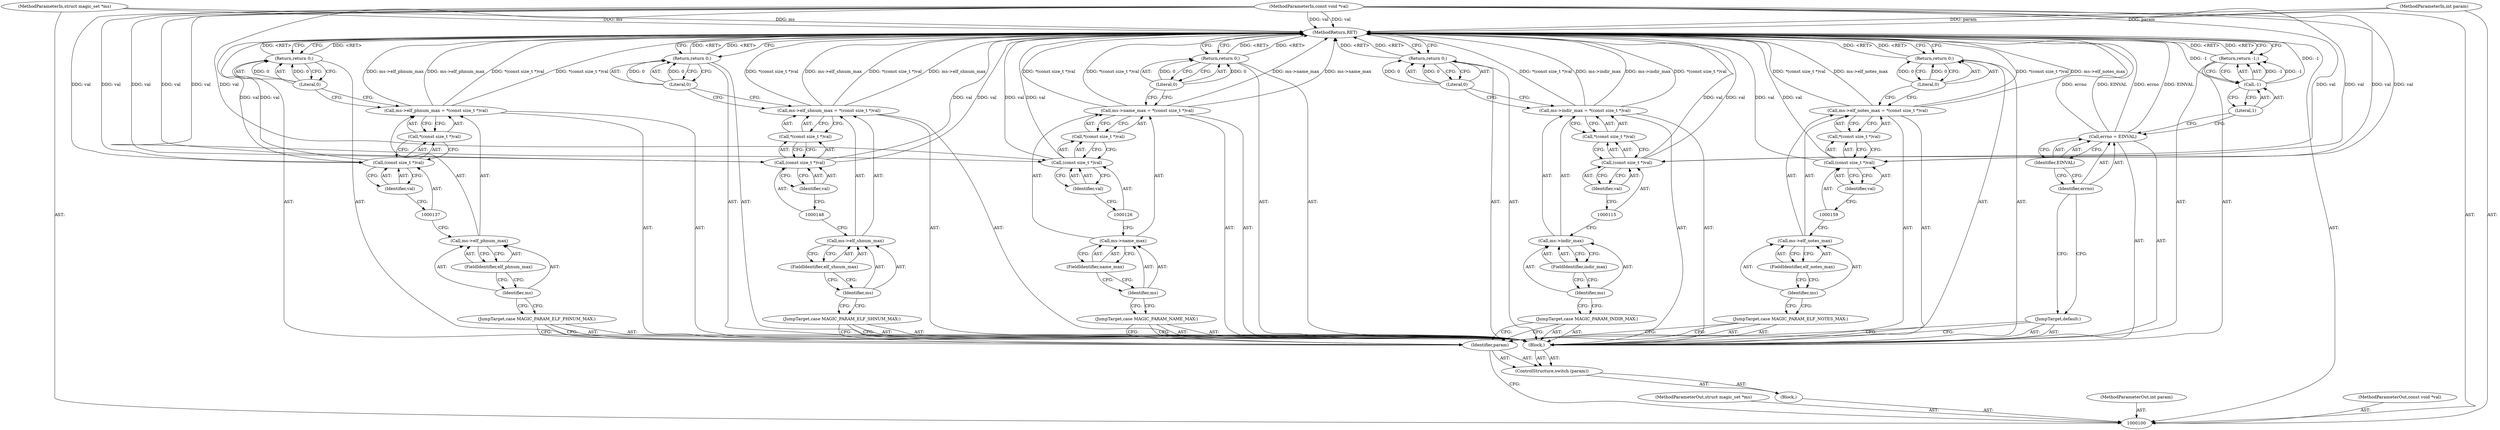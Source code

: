 digraph "0_file_ce90e05774dd77d86cfc8dfa6da57b32816841c4_1" {
"1000170" [label="(MethodReturn,RET)"];
"1000101" [label="(MethodParameterIn,struct magic_set *ms)"];
"1000200" [label="(MethodParameterOut,struct magic_set *ms)"];
"1000102" [label="(MethodParameterIn,int param)"];
"1000201" [label="(MethodParameterOut,int param)"];
"1000103" [label="(MethodParameterIn,const void *val)"];
"1000202" [label="(MethodParameterOut,const void *val)"];
"1000130" [label="(JumpTarget,case MAGIC_PARAM_ELF_PHNUM_MAX:)"];
"1000131" [label="(Call,ms->elf_phnum_max = *(const size_t *)val)"];
"1000132" [label="(Call,ms->elf_phnum_max)"];
"1000133" [label="(Identifier,ms)"];
"1000135" [label="(Call,*(const size_t *)val)"];
"1000136" [label="(Call,(const size_t *)val)"];
"1000138" [label="(Identifier,val)"];
"1000134" [label="(FieldIdentifier,elf_phnum_max)"];
"1000139" [label="(Return,return 0;)"];
"1000140" [label="(Literal,0)"];
"1000141" [label="(JumpTarget,case MAGIC_PARAM_ELF_SHNUM_MAX:)"];
"1000146" [label="(Call,*(const size_t *)val)"];
"1000147" [label="(Call,(const size_t *)val)"];
"1000142" [label="(Call,ms->elf_shnum_max = *(const size_t *)val)"];
"1000143" [label="(Call,ms->elf_shnum_max)"];
"1000144" [label="(Identifier,ms)"];
"1000149" [label="(Identifier,val)"];
"1000145" [label="(FieldIdentifier,elf_shnum_max)"];
"1000151" [label="(Literal,0)"];
"1000150" [label="(Return,return 0;)"];
"1000152" [label="(JumpTarget,case MAGIC_PARAM_ELF_NOTES_MAX:)"];
"1000153" [label="(Call,ms->elf_notes_max = *(const size_t *)val)"];
"1000154" [label="(Call,ms->elf_notes_max)"];
"1000155" [label="(Identifier,ms)"];
"1000157" [label="(Call,*(const size_t *)val)"];
"1000158" [label="(Call,(const size_t *)val)"];
"1000160" [label="(Identifier,val)"];
"1000156" [label="(FieldIdentifier,elf_notes_max)"];
"1000161" [label="(Return,return 0;)"];
"1000162" [label="(Literal,0)"];
"1000163" [label="(JumpTarget,default:)"];
"1000104" [label="(Block,)"];
"1000166" [label="(Identifier,EINVAL)"];
"1000164" [label="(Call,errno = EINVAL)"];
"1000165" [label="(Identifier,errno)"];
"1000168" [label="(Call,-1)"];
"1000169" [label="(Literal,1)"];
"1000167" [label="(Return,return -1;)"];
"1000105" [label="(ControlStructure,switch (param))"];
"1000107" [label="(Block,)"];
"1000106" [label="(Identifier,param)"];
"1000108" [label="(JumpTarget,case MAGIC_PARAM_INDIR_MAX:)"];
"1000113" [label="(Call,*(const size_t *)val)"];
"1000114" [label="(Call,(const size_t *)val)"];
"1000109" [label="(Call,ms->indir_max = *(const size_t *)val)"];
"1000110" [label="(Call,ms->indir_max)"];
"1000111" [label="(Identifier,ms)"];
"1000116" [label="(Identifier,val)"];
"1000112" [label="(FieldIdentifier,indir_max)"];
"1000117" [label="(Return,return 0;)"];
"1000118" [label="(Literal,0)"];
"1000119" [label="(JumpTarget,case MAGIC_PARAM_NAME_MAX:)"];
"1000124" [label="(Call,*(const size_t *)val)"];
"1000125" [label="(Call,(const size_t *)val)"];
"1000120" [label="(Call,ms->name_max = *(const size_t *)val)"];
"1000121" [label="(Call,ms->name_max)"];
"1000122" [label="(Identifier,ms)"];
"1000127" [label="(Identifier,val)"];
"1000123" [label="(FieldIdentifier,name_max)"];
"1000128" [label="(Return,return 0;)"];
"1000129" [label="(Literal,0)"];
"1000170" -> "1000100"  [label="AST: "];
"1000170" -> "1000117"  [label="CFG: "];
"1000170" -> "1000128"  [label="CFG: "];
"1000170" -> "1000139"  [label="CFG: "];
"1000170" -> "1000150"  [label="CFG: "];
"1000170" -> "1000161"  [label="CFG: "];
"1000170" -> "1000167"  [label="CFG: "];
"1000139" -> "1000170"  [label="DDG: <RET>"];
"1000161" -> "1000170"  [label="DDG: <RET>"];
"1000153" -> "1000170"  [label="DDG: *(const size_t *)val"];
"1000153" -> "1000170"  [label="DDG: ms->elf_notes_max"];
"1000131" -> "1000170"  [label="DDG: ms->elf_phnum_max"];
"1000131" -> "1000170"  [label="DDG: *(const size_t *)val"];
"1000164" -> "1000170"  [label="DDG: EINVAL"];
"1000164" -> "1000170"  [label="DDG: errno"];
"1000120" -> "1000170"  [label="DDG: ms->name_max"];
"1000120" -> "1000170"  [label="DDG: *(const size_t *)val"];
"1000147" -> "1000170"  [label="DDG: val"];
"1000102" -> "1000170"  [label="DDG: param"];
"1000136" -> "1000170"  [label="DDG: val"];
"1000142" -> "1000170"  [label="DDG: *(const size_t *)val"];
"1000142" -> "1000170"  [label="DDG: ms->elf_shnum_max"];
"1000168" -> "1000170"  [label="DDG: -1"];
"1000158" -> "1000170"  [label="DDG: val"];
"1000103" -> "1000170"  [label="DDG: val"];
"1000125" -> "1000170"  [label="DDG: val"];
"1000109" -> "1000170"  [label="DDG: *(const size_t *)val"];
"1000109" -> "1000170"  [label="DDG: ms->indir_max"];
"1000101" -> "1000170"  [label="DDG: ms"];
"1000114" -> "1000170"  [label="DDG: val"];
"1000128" -> "1000170"  [label="DDG: <RET>"];
"1000150" -> "1000170"  [label="DDG: <RET>"];
"1000117" -> "1000170"  [label="DDG: <RET>"];
"1000167" -> "1000170"  [label="DDG: <RET>"];
"1000101" -> "1000100"  [label="AST: "];
"1000101" -> "1000170"  [label="DDG: ms"];
"1000200" -> "1000100"  [label="AST: "];
"1000102" -> "1000100"  [label="AST: "];
"1000102" -> "1000170"  [label="DDG: param"];
"1000201" -> "1000100"  [label="AST: "];
"1000103" -> "1000100"  [label="AST: "];
"1000103" -> "1000170"  [label="DDG: val"];
"1000103" -> "1000114"  [label="DDG: val"];
"1000103" -> "1000125"  [label="DDG: val"];
"1000103" -> "1000136"  [label="DDG: val"];
"1000103" -> "1000147"  [label="DDG: val"];
"1000103" -> "1000158"  [label="DDG: val"];
"1000202" -> "1000100"  [label="AST: "];
"1000130" -> "1000107"  [label="AST: "];
"1000130" -> "1000106"  [label="CFG: "];
"1000133" -> "1000130"  [label="CFG: "];
"1000131" -> "1000107"  [label="AST: "];
"1000131" -> "1000135"  [label="CFG: "];
"1000132" -> "1000131"  [label="AST: "];
"1000135" -> "1000131"  [label="AST: "];
"1000140" -> "1000131"  [label="CFG: "];
"1000131" -> "1000170"  [label="DDG: ms->elf_phnum_max"];
"1000131" -> "1000170"  [label="DDG: *(const size_t *)val"];
"1000132" -> "1000131"  [label="AST: "];
"1000132" -> "1000134"  [label="CFG: "];
"1000133" -> "1000132"  [label="AST: "];
"1000134" -> "1000132"  [label="AST: "];
"1000137" -> "1000132"  [label="CFG: "];
"1000133" -> "1000132"  [label="AST: "];
"1000133" -> "1000130"  [label="CFG: "];
"1000134" -> "1000133"  [label="CFG: "];
"1000135" -> "1000131"  [label="AST: "];
"1000135" -> "1000136"  [label="CFG: "];
"1000136" -> "1000135"  [label="AST: "];
"1000131" -> "1000135"  [label="CFG: "];
"1000136" -> "1000135"  [label="AST: "];
"1000136" -> "1000138"  [label="CFG: "];
"1000137" -> "1000136"  [label="AST: "];
"1000138" -> "1000136"  [label="AST: "];
"1000135" -> "1000136"  [label="CFG: "];
"1000136" -> "1000170"  [label="DDG: val"];
"1000103" -> "1000136"  [label="DDG: val"];
"1000138" -> "1000136"  [label="AST: "];
"1000138" -> "1000137"  [label="CFG: "];
"1000136" -> "1000138"  [label="CFG: "];
"1000134" -> "1000132"  [label="AST: "];
"1000134" -> "1000133"  [label="CFG: "];
"1000132" -> "1000134"  [label="CFG: "];
"1000139" -> "1000107"  [label="AST: "];
"1000139" -> "1000140"  [label="CFG: "];
"1000140" -> "1000139"  [label="AST: "];
"1000170" -> "1000139"  [label="CFG: "];
"1000139" -> "1000170"  [label="DDG: <RET>"];
"1000140" -> "1000139"  [label="DDG: 0"];
"1000140" -> "1000139"  [label="AST: "];
"1000140" -> "1000131"  [label="CFG: "];
"1000139" -> "1000140"  [label="CFG: "];
"1000140" -> "1000139"  [label="DDG: 0"];
"1000141" -> "1000107"  [label="AST: "];
"1000141" -> "1000106"  [label="CFG: "];
"1000144" -> "1000141"  [label="CFG: "];
"1000146" -> "1000142"  [label="AST: "];
"1000146" -> "1000147"  [label="CFG: "];
"1000147" -> "1000146"  [label="AST: "];
"1000142" -> "1000146"  [label="CFG: "];
"1000147" -> "1000146"  [label="AST: "];
"1000147" -> "1000149"  [label="CFG: "];
"1000148" -> "1000147"  [label="AST: "];
"1000149" -> "1000147"  [label="AST: "];
"1000146" -> "1000147"  [label="CFG: "];
"1000147" -> "1000170"  [label="DDG: val"];
"1000103" -> "1000147"  [label="DDG: val"];
"1000142" -> "1000107"  [label="AST: "];
"1000142" -> "1000146"  [label="CFG: "];
"1000143" -> "1000142"  [label="AST: "];
"1000146" -> "1000142"  [label="AST: "];
"1000151" -> "1000142"  [label="CFG: "];
"1000142" -> "1000170"  [label="DDG: *(const size_t *)val"];
"1000142" -> "1000170"  [label="DDG: ms->elf_shnum_max"];
"1000143" -> "1000142"  [label="AST: "];
"1000143" -> "1000145"  [label="CFG: "];
"1000144" -> "1000143"  [label="AST: "];
"1000145" -> "1000143"  [label="AST: "];
"1000148" -> "1000143"  [label="CFG: "];
"1000144" -> "1000143"  [label="AST: "];
"1000144" -> "1000141"  [label="CFG: "];
"1000145" -> "1000144"  [label="CFG: "];
"1000149" -> "1000147"  [label="AST: "];
"1000149" -> "1000148"  [label="CFG: "];
"1000147" -> "1000149"  [label="CFG: "];
"1000145" -> "1000143"  [label="AST: "];
"1000145" -> "1000144"  [label="CFG: "];
"1000143" -> "1000145"  [label="CFG: "];
"1000151" -> "1000150"  [label="AST: "];
"1000151" -> "1000142"  [label="CFG: "];
"1000150" -> "1000151"  [label="CFG: "];
"1000151" -> "1000150"  [label="DDG: 0"];
"1000150" -> "1000107"  [label="AST: "];
"1000150" -> "1000151"  [label="CFG: "];
"1000151" -> "1000150"  [label="AST: "];
"1000170" -> "1000150"  [label="CFG: "];
"1000150" -> "1000170"  [label="DDG: <RET>"];
"1000151" -> "1000150"  [label="DDG: 0"];
"1000152" -> "1000107"  [label="AST: "];
"1000152" -> "1000106"  [label="CFG: "];
"1000155" -> "1000152"  [label="CFG: "];
"1000153" -> "1000107"  [label="AST: "];
"1000153" -> "1000157"  [label="CFG: "];
"1000154" -> "1000153"  [label="AST: "];
"1000157" -> "1000153"  [label="AST: "];
"1000162" -> "1000153"  [label="CFG: "];
"1000153" -> "1000170"  [label="DDG: *(const size_t *)val"];
"1000153" -> "1000170"  [label="DDG: ms->elf_notes_max"];
"1000154" -> "1000153"  [label="AST: "];
"1000154" -> "1000156"  [label="CFG: "];
"1000155" -> "1000154"  [label="AST: "];
"1000156" -> "1000154"  [label="AST: "];
"1000159" -> "1000154"  [label="CFG: "];
"1000155" -> "1000154"  [label="AST: "];
"1000155" -> "1000152"  [label="CFG: "];
"1000156" -> "1000155"  [label="CFG: "];
"1000157" -> "1000153"  [label="AST: "];
"1000157" -> "1000158"  [label="CFG: "];
"1000158" -> "1000157"  [label="AST: "];
"1000153" -> "1000157"  [label="CFG: "];
"1000158" -> "1000157"  [label="AST: "];
"1000158" -> "1000160"  [label="CFG: "];
"1000159" -> "1000158"  [label="AST: "];
"1000160" -> "1000158"  [label="AST: "];
"1000157" -> "1000158"  [label="CFG: "];
"1000158" -> "1000170"  [label="DDG: val"];
"1000103" -> "1000158"  [label="DDG: val"];
"1000160" -> "1000158"  [label="AST: "];
"1000160" -> "1000159"  [label="CFG: "];
"1000158" -> "1000160"  [label="CFG: "];
"1000156" -> "1000154"  [label="AST: "];
"1000156" -> "1000155"  [label="CFG: "];
"1000154" -> "1000156"  [label="CFG: "];
"1000161" -> "1000107"  [label="AST: "];
"1000161" -> "1000162"  [label="CFG: "];
"1000162" -> "1000161"  [label="AST: "];
"1000170" -> "1000161"  [label="CFG: "];
"1000161" -> "1000170"  [label="DDG: <RET>"];
"1000162" -> "1000161"  [label="DDG: 0"];
"1000162" -> "1000161"  [label="AST: "];
"1000162" -> "1000153"  [label="CFG: "];
"1000161" -> "1000162"  [label="CFG: "];
"1000162" -> "1000161"  [label="DDG: 0"];
"1000163" -> "1000107"  [label="AST: "];
"1000163" -> "1000106"  [label="CFG: "];
"1000165" -> "1000163"  [label="CFG: "];
"1000104" -> "1000100"  [label="AST: "];
"1000105" -> "1000104"  [label="AST: "];
"1000166" -> "1000164"  [label="AST: "];
"1000166" -> "1000165"  [label="CFG: "];
"1000164" -> "1000166"  [label="CFG: "];
"1000164" -> "1000107"  [label="AST: "];
"1000164" -> "1000166"  [label="CFG: "];
"1000165" -> "1000164"  [label="AST: "];
"1000166" -> "1000164"  [label="AST: "];
"1000169" -> "1000164"  [label="CFG: "];
"1000164" -> "1000170"  [label="DDG: EINVAL"];
"1000164" -> "1000170"  [label="DDG: errno"];
"1000165" -> "1000164"  [label="AST: "];
"1000165" -> "1000163"  [label="CFG: "];
"1000166" -> "1000165"  [label="CFG: "];
"1000168" -> "1000167"  [label="AST: "];
"1000168" -> "1000169"  [label="CFG: "];
"1000169" -> "1000168"  [label="AST: "];
"1000167" -> "1000168"  [label="CFG: "];
"1000168" -> "1000170"  [label="DDG: -1"];
"1000168" -> "1000167"  [label="DDG: -1"];
"1000169" -> "1000168"  [label="AST: "];
"1000169" -> "1000164"  [label="CFG: "];
"1000168" -> "1000169"  [label="CFG: "];
"1000167" -> "1000107"  [label="AST: "];
"1000167" -> "1000168"  [label="CFG: "];
"1000168" -> "1000167"  [label="AST: "];
"1000170" -> "1000167"  [label="CFG: "];
"1000167" -> "1000170"  [label="DDG: <RET>"];
"1000168" -> "1000167"  [label="DDG: -1"];
"1000105" -> "1000104"  [label="AST: "];
"1000106" -> "1000105"  [label="AST: "];
"1000107" -> "1000105"  [label="AST: "];
"1000107" -> "1000105"  [label="AST: "];
"1000108" -> "1000107"  [label="AST: "];
"1000109" -> "1000107"  [label="AST: "];
"1000117" -> "1000107"  [label="AST: "];
"1000119" -> "1000107"  [label="AST: "];
"1000120" -> "1000107"  [label="AST: "];
"1000128" -> "1000107"  [label="AST: "];
"1000130" -> "1000107"  [label="AST: "];
"1000131" -> "1000107"  [label="AST: "];
"1000139" -> "1000107"  [label="AST: "];
"1000141" -> "1000107"  [label="AST: "];
"1000142" -> "1000107"  [label="AST: "];
"1000150" -> "1000107"  [label="AST: "];
"1000152" -> "1000107"  [label="AST: "];
"1000153" -> "1000107"  [label="AST: "];
"1000161" -> "1000107"  [label="AST: "];
"1000163" -> "1000107"  [label="AST: "];
"1000164" -> "1000107"  [label="AST: "];
"1000167" -> "1000107"  [label="AST: "];
"1000106" -> "1000105"  [label="AST: "];
"1000106" -> "1000100"  [label="CFG: "];
"1000108" -> "1000106"  [label="CFG: "];
"1000119" -> "1000106"  [label="CFG: "];
"1000130" -> "1000106"  [label="CFG: "];
"1000141" -> "1000106"  [label="CFG: "];
"1000152" -> "1000106"  [label="CFG: "];
"1000163" -> "1000106"  [label="CFG: "];
"1000108" -> "1000107"  [label="AST: "];
"1000108" -> "1000106"  [label="CFG: "];
"1000111" -> "1000108"  [label="CFG: "];
"1000113" -> "1000109"  [label="AST: "];
"1000113" -> "1000114"  [label="CFG: "];
"1000114" -> "1000113"  [label="AST: "];
"1000109" -> "1000113"  [label="CFG: "];
"1000114" -> "1000113"  [label="AST: "];
"1000114" -> "1000116"  [label="CFG: "];
"1000115" -> "1000114"  [label="AST: "];
"1000116" -> "1000114"  [label="AST: "];
"1000113" -> "1000114"  [label="CFG: "];
"1000114" -> "1000170"  [label="DDG: val"];
"1000103" -> "1000114"  [label="DDG: val"];
"1000109" -> "1000107"  [label="AST: "];
"1000109" -> "1000113"  [label="CFG: "];
"1000110" -> "1000109"  [label="AST: "];
"1000113" -> "1000109"  [label="AST: "];
"1000118" -> "1000109"  [label="CFG: "];
"1000109" -> "1000170"  [label="DDG: *(const size_t *)val"];
"1000109" -> "1000170"  [label="DDG: ms->indir_max"];
"1000110" -> "1000109"  [label="AST: "];
"1000110" -> "1000112"  [label="CFG: "];
"1000111" -> "1000110"  [label="AST: "];
"1000112" -> "1000110"  [label="AST: "];
"1000115" -> "1000110"  [label="CFG: "];
"1000111" -> "1000110"  [label="AST: "];
"1000111" -> "1000108"  [label="CFG: "];
"1000112" -> "1000111"  [label="CFG: "];
"1000116" -> "1000114"  [label="AST: "];
"1000116" -> "1000115"  [label="CFG: "];
"1000114" -> "1000116"  [label="CFG: "];
"1000112" -> "1000110"  [label="AST: "];
"1000112" -> "1000111"  [label="CFG: "];
"1000110" -> "1000112"  [label="CFG: "];
"1000117" -> "1000107"  [label="AST: "];
"1000117" -> "1000118"  [label="CFG: "];
"1000118" -> "1000117"  [label="AST: "];
"1000170" -> "1000117"  [label="CFG: "];
"1000117" -> "1000170"  [label="DDG: <RET>"];
"1000118" -> "1000117"  [label="DDG: 0"];
"1000118" -> "1000117"  [label="AST: "];
"1000118" -> "1000109"  [label="CFG: "];
"1000117" -> "1000118"  [label="CFG: "];
"1000118" -> "1000117"  [label="DDG: 0"];
"1000119" -> "1000107"  [label="AST: "];
"1000119" -> "1000106"  [label="CFG: "];
"1000122" -> "1000119"  [label="CFG: "];
"1000124" -> "1000120"  [label="AST: "];
"1000124" -> "1000125"  [label="CFG: "];
"1000125" -> "1000124"  [label="AST: "];
"1000120" -> "1000124"  [label="CFG: "];
"1000125" -> "1000124"  [label="AST: "];
"1000125" -> "1000127"  [label="CFG: "];
"1000126" -> "1000125"  [label="AST: "];
"1000127" -> "1000125"  [label="AST: "];
"1000124" -> "1000125"  [label="CFG: "];
"1000125" -> "1000170"  [label="DDG: val"];
"1000103" -> "1000125"  [label="DDG: val"];
"1000120" -> "1000107"  [label="AST: "];
"1000120" -> "1000124"  [label="CFG: "];
"1000121" -> "1000120"  [label="AST: "];
"1000124" -> "1000120"  [label="AST: "];
"1000129" -> "1000120"  [label="CFG: "];
"1000120" -> "1000170"  [label="DDG: ms->name_max"];
"1000120" -> "1000170"  [label="DDG: *(const size_t *)val"];
"1000121" -> "1000120"  [label="AST: "];
"1000121" -> "1000123"  [label="CFG: "];
"1000122" -> "1000121"  [label="AST: "];
"1000123" -> "1000121"  [label="AST: "];
"1000126" -> "1000121"  [label="CFG: "];
"1000122" -> "1000121"  [label="AST: "];
"1000122" -> "1000119"  [label="CFG: "];
"1000123" -> "1000122"  [label="CFG: "];
"1000127" -> "1000125"  [label="AST: "];
"1000127" -> "1000126"  [label="CFG: "];
"1000125" -> "1000127"  [label="CFG: "];
"1000123" -> "1000121"  [label="AST: "];
"1000123" -> "1000122"  [label="CFG: "];
"1000121" -> "1000123"  [label="CFG: "];
"1000128" -> "1000107"  [label="AST: "];
"1000128" -> "1000129"  [label="CFG: "];
"1000129" -> "1000128"  [label="AST: "];
"1000170" -> "1000128"  [label="CFG: "];
"1000128" -> "1000170"  [label="DDG: <RET>"];
"1000129" -> "1000128"  [label="DDG: 0"];
"1000129" -> "1000128"  [label="AST: "];
"1000129" -> "1000120"  [label="CFG: "];
"1000128" -> "1000129"  [label="CFG: "];
"1000129" -> "1000128"  [label="DDG: 0"];
}
